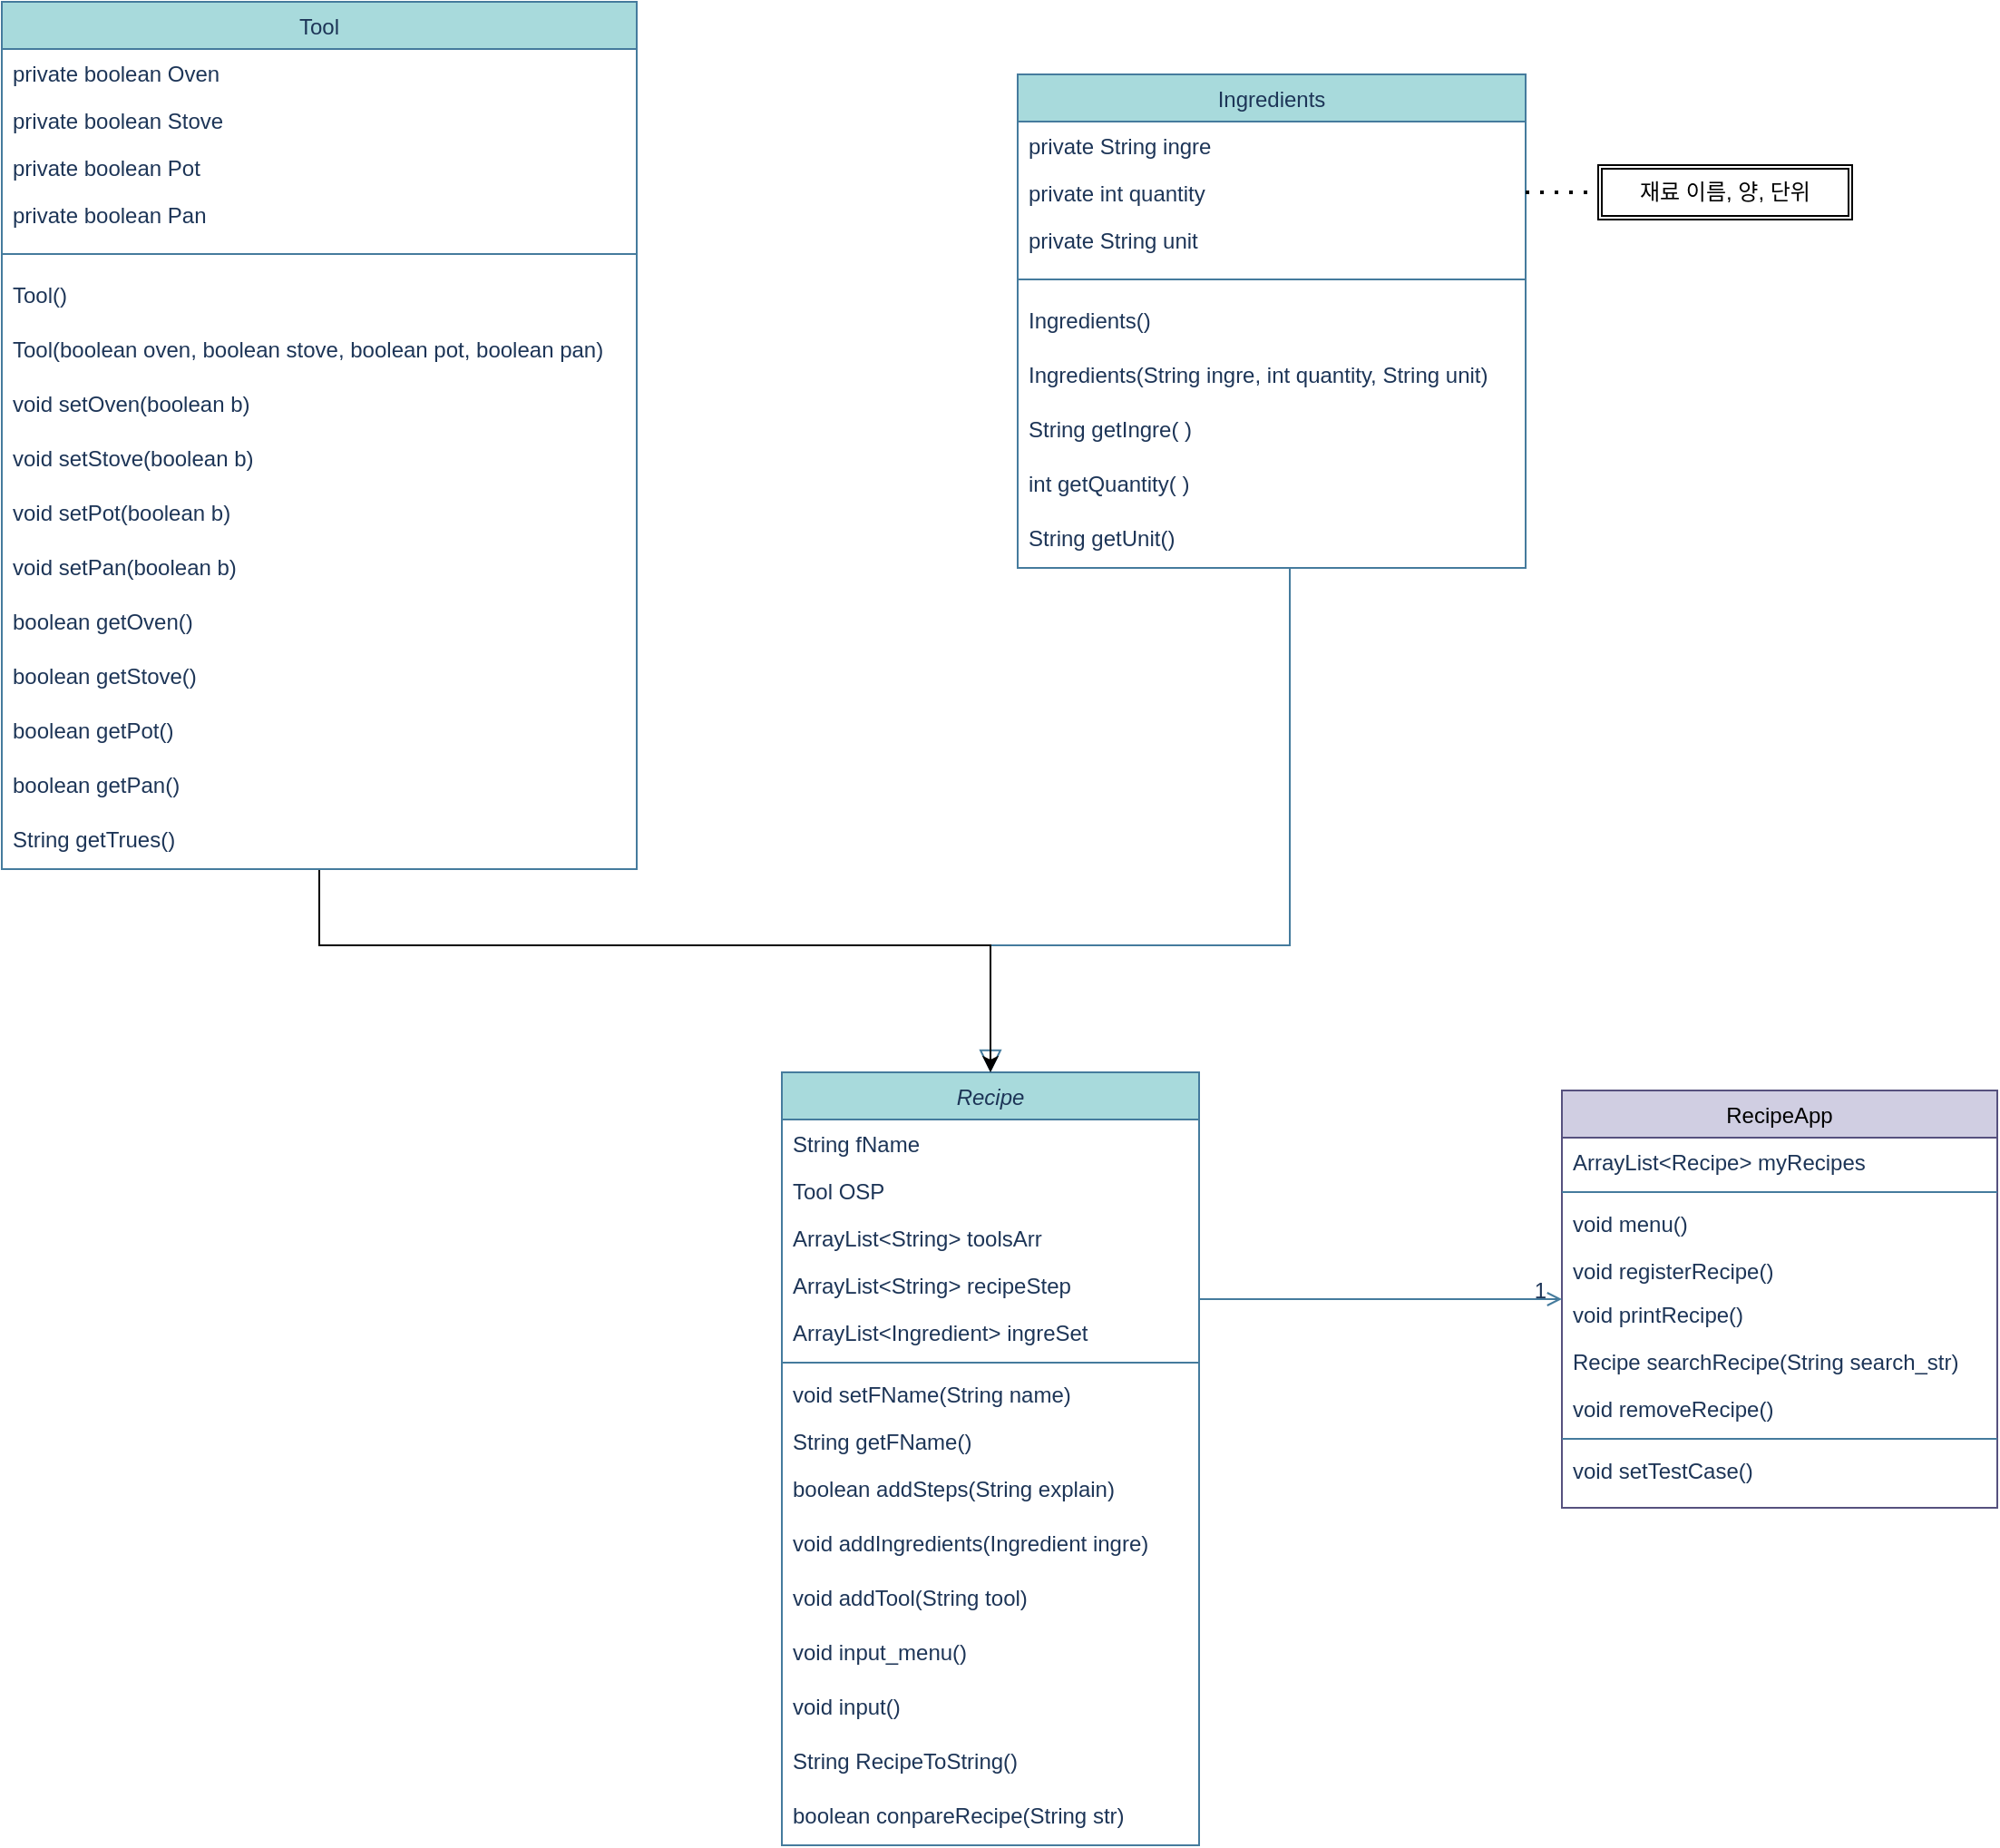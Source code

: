<mxfile version="21.1.2" type="github">
  <diagram id="C5RBs43oDa-KdzZeNtuy" name="Page-1">
    <mxGraphModel dx="914" dy="722" grid="1" gridSize="10" guides="0" tooltips="1" connect="1" arrows="1" fold="1" page="1" pageScale="1" pageWidth="1654" pageHeight="1169" math="0" shadow="0">
      <root>
        <mxCell id="WIyWlLk6GJQsqaUBKTNV-0" />
        <mxCell id="WIyWlLk6GJQsqaUBKTNV-1" parent="WIyWlLk6GJQsqaUBKTNV-0" />
        <mxCell id="zkfFHV4jXpPFQw0GAbJ--0" value="Recipe" style="swimlane;fontStyle=2;align=center;verticalAlign=top;childLayout=stackLayout;horizontal=1;startSize=26;horizontalStack=0;resizeParent=1;resizeLast=0;collapsible=1;marginBottom=0;rounded=0;shadow=0;strokeWidth=1;labelBackgroundColor=none;fillColor=#A8DADC;strokeColor=#457B9D;fontColor=#1D3557;swimlaneFillColor=default;" parent="WIyWlLk6GJQsqaUBKTNV-1" vertex="1">
          <mxGeometry x="630" y="630" width="230" height="426" as="geometry">
            <mxRectangle x="230" y="140" width="160" height="26" as="alternateBounds" />
          </mxGeometry>
        </mxCell>
        <mxCell id="zkfFHV4jXpPFQw0GAbJ--1" value="String fName" style="text;align=left;verticalAlign=top;spacingLeft=4;spacingRight=4;overflow=hidden;rotatable=0;points=[[0,0.5],[1,0.5]];portConstraint=eastwest;labelBackgroundColor=none;fontColor=#1D3557;" parent="zkfFHV4jXpPFQw0GAbJ--0" vertex="1">
          <mxGeometry y="26" width="230" height="26" as="geometry" />
        </mxCell>
        <mxCell id="L_XXW1XsgB5IBoAUZL4W-46" value="Tool OSP" style="text;align=left;verticalAlign=top;spacingLeft=4;spacingRight=4;overflow=hidden;rotatable=0;points=[[0,0.5],[1,0.5]];portConstraint=eastwest;labelBackgroundColor=none;fontColor=#1D3557;" vertex="1" parent="zkfFHV4jXpPFQw0GAbJ--0">
          <mxGeometry y="52" width="230" height="26" as="geometry" />
        </mxCell>
        <mxCell id="zkfFHV4jXpPFQw0GAbJ--2" value="ArrayList&lt;String&gt; toolsArr" style="text;align=left;verticalAlign=top;spacingLeft=4;spacingRight=4;overflow=hidden;rotatable=0;points=[[0,0.5],[1,0.5]];portConstraint=eastwest;rounded=0;shadow=0;html=0;labelBackgroundColor=none;fontColor=#1D3557;" parent="zkfFHV4jXpPFQw0GAbJ--0" vertex="1">
          <mxGeometry y="78" width="230" height="26" as="geometry" />
        </mxCell>
        <mxCell id="zkfFHV4jXpPFQw0GAbJ--3" value="ArrayList&lt;String&gt; recipeStep" style="text;align=left;verticalAlign=top;spacingLeft=4;spacingRight=4;overflow=hidden;rotatable=0;points=[[0,0.5],[1,0.5]];portConstraint=eastwest;rounded=0;shadow=0;html=0;labelBackgroundColor=none;fontColor=#1D3557;" parent="zkfFHV4jXpPFQw0GAbJ--0" vertex="1">
          <mxGeometry y="104" width="230" height="26" as="geometry" />
        </mxCell>
        <mxCell id="L_XXW1XsgB5IBoAUZL4W-3" value="ArrayList&lt;Ingredient&gt; ingreSet" style="text;align=left;verticalAlign=top;spacingLeft=4;spacingRight=4;overflow=hidden;rotatable=0;points=[[0,0.5],[1,0.5]];portConstraint=eastwest;rounded=0;shadow=0;html=0;labelBackgroundColor=none;fontColor=#1D3557;" vertex="1" parent="zkfFHV4jXpPFQw0GAbJ--0">
          <mxGeometry y="130" width="230" height="26" as="geometry" />
        </mxCell>
        <mxCell id="zkfFHV4jXpPFQw0GAbJ--4" value="" style="line;html=1;strokeWidth=1;align=left;verticalAlign=middle;spacingTop=-1;spacingLeft=3;spacingRight=3;rotatable=0;labelPosition=right;points=[];portConstraint=eastwest;labelBackgroundColor=none;fillColor=#A8DADC;strokeColor=#457B9D;fontColor=#1D3557;" parent="zkfFHV4jXpPFQw0GAbJ--0" vertex="1">
          <mxGeometry y="156" width="230" height="8" as="geometry" />
        </mxCell>
        <mxCell id="zkfFHV4jXpPFQw0GAbJ--5" value="void setFName(String name)" style="text;align=left;verticalAlign=top;spacingLeft=4;spacingRight=4;overflow=hidden;rotatable=0;points=[[0,0.5],[1,0.5]];portConstraint=eastwest;labelBackgroundColor=none;fontColor=#1D3557;" parent="zkfFHV4jXpPFQw0GAbJ--0" vertex="1">
          <mxGeometry y="164" width="230" height="26" as="geometry" />
        </mxCell>
        <mxCell id="L_XXW1XsgB5IBoAUZL4W-5" value="String getFName()" style="text;align=left;verticalAlign=top;spacingLeft=4;spacingRight=4;overflow=hidden;rotatable=0;points=[[0,0.5],[1,0.5]];portConstraint=eastwest;labelBackgroundColor=none;fontColor=#1D3557;" vertex="1" parent="zkfFHV4jXpPFQw0GAbJ--0">
          <mxGeometry y="190" width="230" height="26" as="geometry" />
        </mxCell>
        <mxCell id="ICGtq6zEYokttooJK8hi-0" value="boolean addSteps(String explain)" style="text;html=1;strokeColor=none;fillColor=none;align=left;verticalAlign=top;whiteSpace=wrap;rounded=0;fontColor=#1D3557;spacingLeft=4;spacingRight=4;labelBackgroundColor=none;" parent="zkfFHV4jXpPFQw0GAbJ--0" vertex="1">
          <mxGeometry y="216" width="230" height="30" as="geometry" />
        </mxCell>
        <mxCell id="L_XXW1XsgB5IBoAUZL4W-6" value="void addIngredients(Ingredient ingre)" style="text;html=1;strokeColor=none;fillColor=none;align=left;verticalAlign=top;whiteSpace=wrap;rounded=0;fontColor=#1D3557;spacingLeft=4;spacingRight=4;labelBackgroundColor=none;" vertex="1" parent="zkfFHV4jXpPFQw0GAbJ--0">
          <mxGeometry y="246" width="230" height="30" as="geometry" />
        </mxCell>
        <mxCell id="L_XXW1XsgB5IBoAUZL4W-9" value="void addTool(String tool)" style="text;html=1;strokeColor=none;fillColor=none;align=left;verticalAlign=top;whiteSpace=wrap;rounded=0;fontColor=#1D3557;spacingLeft=4;spacingRight=4;labelBackgroundColor=none;" vertex="1" parent="zkfFHV4jXpPFQw0GAbJ--0">
          <mxGeometry y="276" width="230" height="30" as="geometry" />
        </mxCell>
        <mxCell id="L_XXW1XsgB5IBoAUZL4W-11" value="void input_menu()" style="text;html=1;strokeColor=none;fillColor=none;align=left;verticalAlign=top;whiteSpace=wrap;rounded=0;fontColor=#1D3557;spacingLeft=4;spacingRight=4;labelBackgroundColor=none;" vertex="1" parent="zkfFHV4jXpPFQw0GAbJ--0">
          <mxGeometry y="306" width="230" height="30" as="geometry" />
        </mxCell>
        <mxCell id="L_XXW1XsgB5IBoAUZL4W-8" value="void input()" style="text;html=1;strokeColor=none;fillColor=none;align=left;verticalAlign=top;whiteSpace=wrap;rounded=0;fontColor=#1D3557;spacingLeft=4;spacingRight=4;labelBackgroundColor=none;" vertex="1" parent="zkfFHV4jXpPFQw0GAbJ--0">
          <mxGeometry y="336" width="230" height="30" as="geometry" />
        </mxCell>
        <mxCell id="L_XXW1XsgB5IBoAUZL4W-10" value="String RecipeToString()" style="text;html=1;strokeColor=none;fillColor=none;align=left;verticalAlign=top;whiteSpace=wrap;rounded=0;fontColor=#1D3557;spacingLeft=4;spacingRight=4;labelBackgroundColor=none;" vertex="1" parent="zkfFHV4jXpPFQw0GAbJ--0">
          <mxGeometry y="366" width="230" height="30" as="geometry" />
        </mxCell>
        <mxCell id="L_XXW1XsgB5IBoAUZL4W-12" value="boolean conpareRecipe(String str)" style="text;html=1;strokeColor=none;fillColor=none;align=left;verticalAlign=top;whiteSpace=wrap;rounded=0;fontColor=#1D3557;spacingLeft=4;spacingRight=4;labelBackgroundColor=none;" vertex="1" parent="zkfFHV4jXpPFQw0GAbJ--0">
          <mxGeometry y="396" width="230" height="30" as="geometry" />
        </mxCell>
        <mxCell id="zkfFHV4jXpPFQw0GAbJ--13" value="Ingredients" style="swimlane;fontStyle=0;align=center;verticalAlign=top;childLayout=stackLayout;horizontal=1;startSize=26;horizontalStack=0;resizeParent=1;resizeLast=0;collapsible=1;marginBottom=0;rounded=0;shadow=0;strokeWidth=1;labelBackgroundColor=none;fillColor=#A8DADC;strokeColor=#457B9D;fontColor=#1D3557;swimlaneFillColor=default;" parent="WIyWlLk6GJQsqaUBKTNV-1" vertex="1">
          <mxGeometry x="760" y="80" width="280" height="272" as="geometry">
            <mxRectangle x="340" y="380" width="170" height="26" as="alternateBounds" />
          </mxGeometry>
        </mxCell>
        <mxCell id="zkfFHV4jXpPFQw0GAbJ--14" value="private String ingre" style="text;align=left;verticalAlign=top;spacingLeft=4;spacingRight=4;overflow=hidden;rotatable=0;points=[[0,0.5],[1,0.5]];portConstraint=eastwest;labelBackgroundColor=none;fontColor=#1D3557;" parent="zkfFHV4jXpPFQw0GAbJ--13" vertex="1">
          <mxGeometry y="26" width="280" height="26" as="geometry" />
        </mxCell>
        <mxCell id="flcJMbR8AI4eC1GkG23Y-5" value="private int quantity" style="text;align=left;verticalAlign=top;spacingLeft=4;spacingRight=4;overflow=hidden;rotatable=0;points=[[0,0.5],[1,0.5]];portConstraint=eastwest;labelBackgroundColor=none;fontColor=#1D3557;" parent="zkfFHV4jXpPFQw0GAbJ--13" vertex="1">
          <mxGeometry y="52" width="280" height="26" as="geometry" />
        </mxCell>
        <mxCell id="ICGtq6zEYokttooJK8hi-1" value="private String unit" style="text;align=left;verticalAlign=top;spacingLeft=4;spacingRight=4;overflow=hidden;rotatable=0;points=[[0,0.5],[1,0.5]];portConstraint=eastwest;labelBackgroundColor=none;fontColor=#1D3557;" parent="zkfFHV4jXpPFQw0GAbJ--13" vertex="1">
          <mxGeometry y="78" width="280" height="26" as="geometry" />
        </mxCell>
        <mxCell id="zkfFHV4jXpPFQw0GAbJ--15" value="" style="line;html=1;strokeWidth=1;align=left;verticalAlign=middle;spacingTop=-1;spacingLeft=3;spacingRight=3;rotatable=0;labelPosition=right;points=[];portConstraint=eastwest;labelBackgroundColor=none;fillColor=#A8DADC;strokeColor=#457B9D;fontColor=#1D3557;" parent="zkfFHV4jXpPFQw0GAbJ--13" vertex="1">
          <mxGeometry y="104" width="280" height="18" as="geometry" />
        </mxCell>
        <mxCell id="L_XXW1XsgB5IBoAUZL4W-0" value="Ingredients()" style="text;html=1;align=left;verticalAlign=top;resizable=0;points=[];autosize=1;strokeColor=none;fillColor=none;fontColor=#1D3557;rounded=0;spacingLeft=4;" vertex="1" parent="zkfFHV4jXpPFQw0GAbJ--13">
          <mxGeometry y="122" width="280" height="30" as="geometry" />
        </mxCell>
        <mxCell id="L_XXW1XsgB5IBoAUZL4W-1" value="Ingredients(String ingre, int quantity, String unit)" style="text;html=1;align=left;verticalAlign=top;resizable=0;points=[];autosize=1;strokeColor=none;fillColor=none;fontColor=#1D3557;rounded=0;spacingLeft=4;" vertex="1" parent="zkfFHV4jXpPFQw0GAbJ--13">
          <mxGeometry y="152" width="280" height="30" as="geometry" />
        </mxCell>
        <mxCell id="flcJMbR8AI4eC1GkG23Y-10" value="String getIngre( )" style="text;html=1;align=left;verticalAlign=top;resizable=0;points=[];autosize=1;strokeColor=none;fillColor=none;fontColor=#1D3557;rounded=0;spacingLeft=4;" parent="zkfFHV4jXpPFQw0GAbJ--13" vertex="1">
          <mxGeometry y="182" width="280" height="30" as="geometry" />
        </mxCell>
        <mxCell id="ICGtq6zEYokttooJK8hi-3" value="int getQuantity( )" style="text;html=1;align=left;verticalAlign=top;resizable=0;points=[];autosize=1;strokeColor=none;fillColor=none;fontColor=#1D3557;rounded=0;spacingLeft=4;" parent="zkfFHV4jXpPFQw0GAbJ--13" vertex="1">
          <mxGeometry y="212" width="280" height="30" as="geometry" />
        </mxCell>
        <mxCell id="ICGtq6zEYokttooJK8hi-2" value="String getUnit()" style="text;html=1;align=left;verticalAlign=top;resizable=0;points=[];autosize=1;strokeColor=none;fillColor=none;fontColor=#1D3557;rounded=0;spacingLeft=4;" parent="zkfFHV4jXpPFQw0GAbJ--13" vertex="1">
          <mxGeometry y="242" width="280" height="30" as="geometry" />
        </mxCell>
        <mxCell id="zkfFHV4jXpPFQw0GAbJ--16" value="" style="endArrow=block;endSize=10;endFill=0;shadow=0;strokeWidth=1;rounded=0;edgeStyle=elbowEdgeStyle;elbow=vertical;labelBackgroundColor=none;strokeColor=#457B9D;fontColor=default;entryX=0.5;entryY=0;entryDx=0;entryDy=0;" parent="WIyWlLk6GJQsqaUBKTNV-1" source="zkfFHV4jXpPFQw0GAbJ--13" target="zkfFHV4jXpPFQw0GAbJ--0" edge="1">
          <mxGeometry width="160" relative="1" as="geometry">
            <mxPoint x="750" y="623" as="sourcePoint" />
            <mxPoint x="850" y="521" as="targetPoint" />
            <Array as="points">
              <mxPoint x="910" y="560" />
            </Array>
          </mxGeometry>
        </mxCell>
        <mxCell id="zkfFHV4jXpPFQw0GAbJ--17" value="RecipeApp" style="swimlane;fontStyle=0;align=center;verticalAlign=top;childLayout=stackLayout;horizontal=1;startSize=26;horizontalStack=0;resizeParent=1;resizeLast=0;collapsible=1;marginBottom=0;rounded=0;shadow=0;strokeWidth=1;labelBackgroundColor=none;fillColor=#d0cee2;strokeColor=#56517e;swimlaneFillColor=default;" parent="WIyWlLk6GJQsqaUBKTNV-1" vertex="1">
          <mxGeometry x="1060" y="640" width="240" height="230" as="geometry">
            <mxRectangle x="1060" y="640" width="160" height="26" as="alternateBounds" />
          </mxGeometry>
        </mxCell>
        <mxCell id="zkfFHV4jXpPFQw0GAbJ--18" value="ArrayList&lt;Recipe&gt; myRecipes" style="text;align=left;verticalAlign=top;spacingLeft=4;spacingRight=4;overflow=hidden;rotatable=0;points=[[0,0.5],[1,0.5]];portConstraint=eastwest;labelBackgroundColor=none;fontColor=#1D3557;" parent="zkfFHV4jXpPFQw0GAbJ--17" vertex="1">
          <mxGeometry y="26" width="240" height="26" as="geometry" />
        </mxCell>
        <mxCell id="zkfFHV4jXpPFQw0GAbJ--23" value="" style="line;html=1;strokeWidth=1;align=left;verticalAlign=middle;spacingTop=-1;spacingLeft=3;spacingRight=3;rotatable=0;labelPosition=right;points=[];portConstraint=eastwest;labelBackgroundColor=none;fillColor=#A8DADC;strokeColor=#457B9D;fontColor=#1D3557;" parent="zkfFHV4jXpPFQw0GAbJ--17" vertex="1">
          <mxGeometry y="52" width="240" height="8" as="geometry" />
        </mxCell>
        <mxCell id="zkfFHV4jXpPFQw0GAbJ--24" value="void menu()" style="text;align=left;verticalAlign=top;spacingLeft=4;spacingRight=4;overflow=hidden;rotatable=0;points=[[0,0.5],[1,0.5]];portConstraint=eastwest;labelBackgroundColor=none;fontColor=#1D3557;" parent="zkfFHV4jXpPFQw0GAbJ--17" vertex="1">
          <mxGeometry y="60" width="240" height="26" as="geometry" />
        </mxCell>
        <mxCell id="zkfFHV4jXpPFQw0GAbJ--25" value="void registerRecipe()" style="text;align=left;verticalAlign=top;spacingLeft=4;spacingRight=4;overflow=hidden;rotatable=0;points=[[0,0.5],[1,0.5]];portConstraint=eastwest;labelBackgroundColor=none;fontColor=#1D3557;" parent="zkfFHV4jXpPFQw0GAbJ--17" vertex="1">
          <mxGeometry y="86" width="240" height="24" as="geometry" />
        </mxCell>
        <mxCell id="Xd1YDcD3esRCPQmM-fda-1" value="void printRecipe()" style="text;align=left;verticalAlign=top;spacingLeft=4;spacingRight=4;overflow=hidden;rotatable=0;points=[[0,0.5],[1,0.5]];portConstraint=eastwest;labelBackgroundColor=none;fontColor=#1D3557;" parent="zkfFHV4jXpPFQw0GAbJ--17" vertex="1">
          <mxGeometry y="110" width="240" height="26" as="geometry" />
        </mxCell>
        <mxCell id="Xd1YDcD3esRCPQmM-fda-2" value="Recipe searchRecipe(String search_str)" style="text;align=left;verticalAlign=top;spacingLeft=4;spacingRight=4;overflow=hidden;rotatable=0;points=[[0,0.5],[1,0.5]];portConstraint=eastwest;labelBackgroundColor=none;fontColor=#1D3557;" parent="zkfFHV4jXpPFQw0GAbJ--17" vertex="1">
          <mxGeometry y="136" width="240" height="26" as="geometry" />
        </mxCell>
        <mxCell id="Xd1YDcD3esRCPQmM-fda-4" value="void removeRecipe()" style="text;align=left;verticalAlign=top;spacingLeft=4;spacingRight=4;overflow=hidden;rotatable=0;points=[[0,0.5],[1,0.5]];portConstraint=eastwest;labelBackgroundColor=none;fontColor=#1D3557;" parent="zkfFHV4jXpPFQw0GAbJ--17" vertex="1">
          <mxGeometry y="162" width="240" height="26" as="geometry" />
        </mxCell>
        <mxCell id="L_XXW1XsgB5IBoAUZL4W-47" value="" style="line;html=1;strokeWidth=1;align=left;verticalAlign=middle;spacingTop=-1;spacingLeft=3;spacingRight=3;rotatable=0;labelPosition=right;points=[];portConstraint=eastwest;labelBackgroundColor=none;fillColor=#A8DADC;strokeColor=#457B9D;fontColor=#1D3557;" vertex="1" parent="zkfFHV4jXpPFQw0GAbJ--17">
          <mxGeometry y="188" width="240" height="8" as="geometry" />
        </mxCell>
        <mxCell id="Xd1YDcD3esRCPQmM-fda-3" value="void setTestCase()" style="text;align=left;verticalAlign=top;spacingLeft=4;spacingRight=4;overflow=hidden;rotatable=0;points=[[0,0.5],[1,0.5]];portConstraint=eastwest;labelBackgroundColor=none;fontColor=#1D3557;" parent="zkfFHV4jXpPFQw0GAbJ--17" vertex="1">
          <mxGeometry y="196" width="240" height="26" as="geometry" />
        </mxCell>
        <mxCell id="zkfFHV4jXpPFQw0GAbJ--26" value="" style="endArrow=open;shadow=0;strokeWidth=1;rounded=0;endFill=1;edgeStyle=elbowEdgeStyle;elbow=vertical;labelBackgroundColor=none;strokeColor=#457B9D;fontColor=default;" parent="WIyWlLk6GJQsqaUBKTNV-1" source="zkfFHV4jXpPFQw0GAbJ--0" target="zkfFHV4jXpPFQw0GAbJ--17" edge="1">
          <mxGeometry x="0.5" y="41" relative="1" as="geometry">
            <mxPoint x="920" y="442" as="sourcePoint" />
            <mxPoint x="1080" y="442" as="targetPoint" />
            <mxPoint x="-40" y="32" as="offset" />
          </mxGeometry>
        </mxCell>
        <mxCell id="zkfFHV4jXpPFQw0GAbJ--28" value="1" style="resizable=0;align=right;verticalAlign=bottom;labelBackgroundColor=none;fontSize=12;fillColor=#A8DADC;strokeColor=#457B9D;fontColor=#1D3557;" parent="zkfFHV4jXpPFQw0GAbJ--26" connectable="0" vertex="1">
          <mxGeometry x="1" relative="1" as="geometry">
            <mxPoint x="-7" y="4" as="offset" />
          </mxGeometry>
        </mxCell>
        <mxCell id="Xd1YDcD3esRCPQmM-fda-5" value="" style="endArrow=none;dashed=1;html=1;dashPattern=1 3;strokeWidth=2;rounded=0;exitX=1;exitY=0.5;exitDx=0;exitDy=0;entryX=0;entryY=0.5;entryDx=0;entryDy=0;" parent="WIyWlLk6GJQsqaUBKTNV-1" source="flcJMbR8AI4eC1GkG23Y-5" target="Xd1YDcD3esRCPQmM-fda-6" edge="1">
          <mxGeometry width="50" height="50" relative="1" as="geometry">
            <mxPoint x="1200" y="80" as="sourcePoint" />
            <mxPoint x="1230" y="89" as="targetPoint" />
          </mxGeometry>
        </mxCell>
        <mxCell id="Xd1YDcD3esRCPQmM-fda-6" value="재료 이름, 양, 단위" style="shape=ext;double=1;rounded=0;whiteSpace=wrap;html=1;" parent="WIyWlLk6GJQsqaUBKTNV-1" vertex="1">
          <mxGeometry x="1080" y="130" width="140" height="30" as="geometry" />
        </mxCell>
        <mxCell id="L_XXW1XsgB5IBoAUZL4W-45" style="edgeStyle=orthogonalEdgeStyle;rounded=0;orthogonalLoop=1;jettySize=auto;html=1;" edge="1" parent="WIyWlLk6GJQsqaUBKTNV-1" source="L_XXW1XsgB5IBoAUZL4W-27" target="zkfFHV4jXpPFQw0GAbJ--0">
          <mxGeometry relative="1" as="geometry">
            <Array as="points">
              <mxPoint x="375" y="560" />
              <mxPoint x="745" y="560" />
            </Array>
          </mxGeometry>
        </mxCell>
        <mxCell id="L_XXW1XsgB5IBoAUZL4W-27" value="Tool" style="swimlane;fontStyle=0;align=center;verticalAlign=top;childLayout=stackLayout;horizontal=1;startSize=26;horizontalStack=0;resizeParent=1;resizeLast=0;collapsible=1;marginBottom=0;rounded=0;shadow=0;strokeWidth=1;labelBackgroundColor=none;fillColor=#A8DADC;strokeColor=#457B9D;fontColor=#1D3557;swimlaneFillColor=default;gradientColor=none;" vertex="1" parent="WIyWlLk6GJQsqaUBKTNV-1">
          <mxGeometry x="200" y="40" width="350" height="478" as="geometry">
            <mxRectangle x="340" y="380" width="170" height="26" as="alternateBounds" />
          </mxGeometry>
        </mxCell>
        <mxCell id="L_XXW1XsgB5IBoAUZL4W-28" value="private boolean Oven" style="text;align=left;verticalAlign=top;spacingLeft=4;spacingRight=4;overflow=hidden;rotatable=0;points=[[0,0.5],[1,0.5]];portConstraint=eastwest;labelBackgroundColor=none;fontColor=#1D3557;" vertex="1" parent="L_XXW1XsgB5IBoAUZL4W-27">
          <mxGeometry y="26" width="350" height="26" as="geometry" />
        </mxCell>
        <mxCell id="L_XXW1XsgB5IBoAUZL4W-29" value="private boolean Stove" style="text;align=left;verticalAlign=top;spacingLeft=4;spacingRight=4;overflow=hidden;rotatable=0;points=[[0,0.5],[1,0.5]];portConstraint=eastwest;labelBackgroundColor=none;fontColor=#1D3557;" vertex="1" parent="L_XXW1XsgB5IBoAUZL4W-27">
          <mxGeometry y="52" width="350" height="26" as="geometry" />
        </mxCell>
        <mxCell id="L_XXW1XsgB5IBoAUZL4W-30" value="private boolean Pot" style="text;align=left;verticalAlign=top;spacingLeft=4;spacingRight=4;overflow=hidden;rotatable=0;points=[[0,0.5],[1,0.5]];portConstraint=eastwest;labelBackgroundColor=none;fontColor=#1D3557;" vertex="1" parent="L_XXW1XsgB5IBoAUZL4W-27">
          <mxGeometry y="78" width="350" height="26" as="geometry" />
        </mxCell>
        <mxCell id="L_XXW1XsgB5IBoAUZL4W-37" value="private boolean Pan" style="text;align=left;verticalAlign=top;spacingLeft=4;spacingRight=4;overflow=hidden;rotatable=0;points=[[0,0.5],[1,0.5]];portConstraint=eastwest;labelBackgroundColor=none;fontColor=#1D3557;" vertex="1" parent="L_XXW1XsgB5IBoAUZL4W-27">
          <mxGeometry y="104" width="350" height="26" as="geometry" />
        </mxCell>
        <mxCell id="L_XXW1XsgB5IBoAUZL4W-31" value="" style="line;html=1;strokeWidth=1;align=left;verticalAlign=middle;spacingTop=-1;spacingLeft=3;spacingRight=3;rotatable=0;labelPosition=right;points=[];portConstraint=eastwest;labelBackgroundColor=none;fillColor=#A8DADC;strokeColor=#457B9D;fontColor=#1D3557;" vertex="1" parent="L_XXW1XsgB5IBoAUZL4W-27">
          <mxGeometry y="130" width="350" height="18" as="geometry" />
        </mxCell>
        <mxCell id="L_XXW1XsgB5IBoAUZL4W-32" value="Tool()" style="text;html=1;align=left;verticalAlign=top;resizable=0;points=[];autosize=1;strokeColor=none;fillColor=none;fontColor=#1D3557;rounded=0;spacingLeft=4;" vertex="1" parent="L_XXW1XsgB5IBoAUZL4W-27">
          <mxGeometry y="148" width="350" height="30" as="geometry" />
        </mxCell>
        <mxCell id="L_XXW1XsgB5IBoAUZL4W-33" value="Tool(boolean oven, boolean stove, boolean pot, boolean pan)" style="text;html=1;align=left;verticalAlign=top;resizable=0;points=[];autosize=1;strokeColor=none;fillColor=none;fontColor=#1D3557;rounded=0;spacingLeft=4;" vertex="1" parent="L_XXW1XsgB5IBoAUZL4W-27">
          <mxGeometry y="178" width="350" height="30" as="geometry" />
        </mxCell>
        <mxCell id="L_XXW1XsgB5IBoAUZL4W-34" value="void setOven(boolean b)" style="text;html=1;align=left;verticalAlign=top;resizable=0;points=[];autosize=1;strokeColor=none;fillColor=none;fontColor=#1D3557;rounded=0;spacingLeft=4;" vertex="1" parent="L_XXW1XsgB5IBoAUZL4W-27">
          <mxGeometry y="208" width="350" height="30" as="geometry" />
        </mxCell>
        <mxCell id="L_XXW1XsgB5IBoAUZL4W-40" value="void setStove(boolean b)" style="text;html=1;align=left;verticalAlign=top;resizable=0;points=[];autosize=1;strokeColor=none;fillColor=none;fontColor=#1D3557;rounded=0;spacingLeft=4;" vertex="1" parent="L_XXW1XsgB5IBoAUZL4W-27">
          <mxGeometry y="238" width="350" height="30" as="geometry" />
        </mxCell>
        <mxCell id="L_XXW1XsgB5IBoAUZL4W-39" value="void setPot(boolean b)" style="text;html=1;align=left;verticalAlign=top;resizable=0;points=[];autosize=1;strokeColor=none;fillColor=none;fontColor=#1D3557;rounded=0;spacingLeft=4;" vertex="1" parent="L_XXW1XsgB5IBoAUZL4W-27">
          <mxGeometry y="268" width="350" height="30" as="geometry" />
        </mxCell>
        <mxCell id="L_XXW1XsgB5IBoAUZL4W-38" value="void setPan(boolean b)" style="text;html=1;align=left;verticalAlign=top;resizable=0;points=[];autosize=1;strokeColor=none;fillColor=none;fontColor=#1D3557;rounded=0;spacingLeft=4;" vertex="1" parent="L_XXW1XsgB5IBoAUZL4W-27">
          <mxGeometry y="298" width="350" height="30" as="geometry" />
        </mxCell>
        <mxCell id="L_XXW1XsgB5IBoAUZL4W-35" value="boolean getOven()" style="text;html=1;align=left;verticalAlign=top;resizable=0;points=[];autosize=1;strokeColor=none;fillColor=none;fontColor=#1D3557;rounded=0;spacingLeft=4;" vertex="1" parent="L_XXW1XsgB5IBoAUZL4W-27">
          <mxGeometry y="328" width="350" height="30" as="geometry" />
        </mxCell>
        <mxCell id="L_XXW1XsgB5IBoAUZL4W-43" value="boolean getStove()" style="text;html=1;align=left;verticalAlign=top;resizable=0;points=[];autosize=1;strokeColor=none;fillColor=none;fontColor=#1D3557;rounded=0;spacingLeft=4;" vertex="1" parent="L_XXW1XsgB5IBoAUZL4W-27">
          <mxGeometry y="358" width="350" height="30" as="geometry" />
        </mxCell>
        <mxCell id="L_XXW1XsgB5IBoAUZL4W-41" value="boolean getPot()" style="text;html=1;align=left;verticalAlign=top;resizable=0;points=[];autosize=1;strokeColor=none;fillColor=none;fontColor=#1D3557;rounded=0;spacingLeft=4;" vertex="1" parent="L_XXW1XsgB5IBoAUZL4W-27">
          <mxGeometry y="388" width="350" height="30" as="geometry" />
        </mxCell>
        <mxCell id="L_XXW1XsgB5IBoAUZL4W-42" value="boolean getPan()" style="text;html=1;align=left;verticalAlign=top;resizable=0;points=[];autosize=1;strokeColor=none;fillColor=none;fontColor=#1D3557;rounded=0;spacingLeft=4;" vertex="1" parent="L_XXW1XsgB5IBoAUZL4W-27">
          <mxGeometry y="418" width="350" height="30" as="geometry" />
        </mxCell>
        <mxCell id="L_XXW1XsgB5IBoAUZL4W-36" value="String getTrues()" style="text;html=1;align=left;verticalAlign=top;resizable=0;points=[];autosize=1;strokeColor=none;fillColor=none;fontColor=#1D3557;rounded=0;spacingLeft=4;" vertex="1" parent="L_XXW1XsgB5IBoAUZL4W-27">
          <mxGeometry y="448" width="350" height="30" as="geometry" />
        </mxCell>
      </root>
    </mxGraphModel>
  </diagram>
</mxfile>

